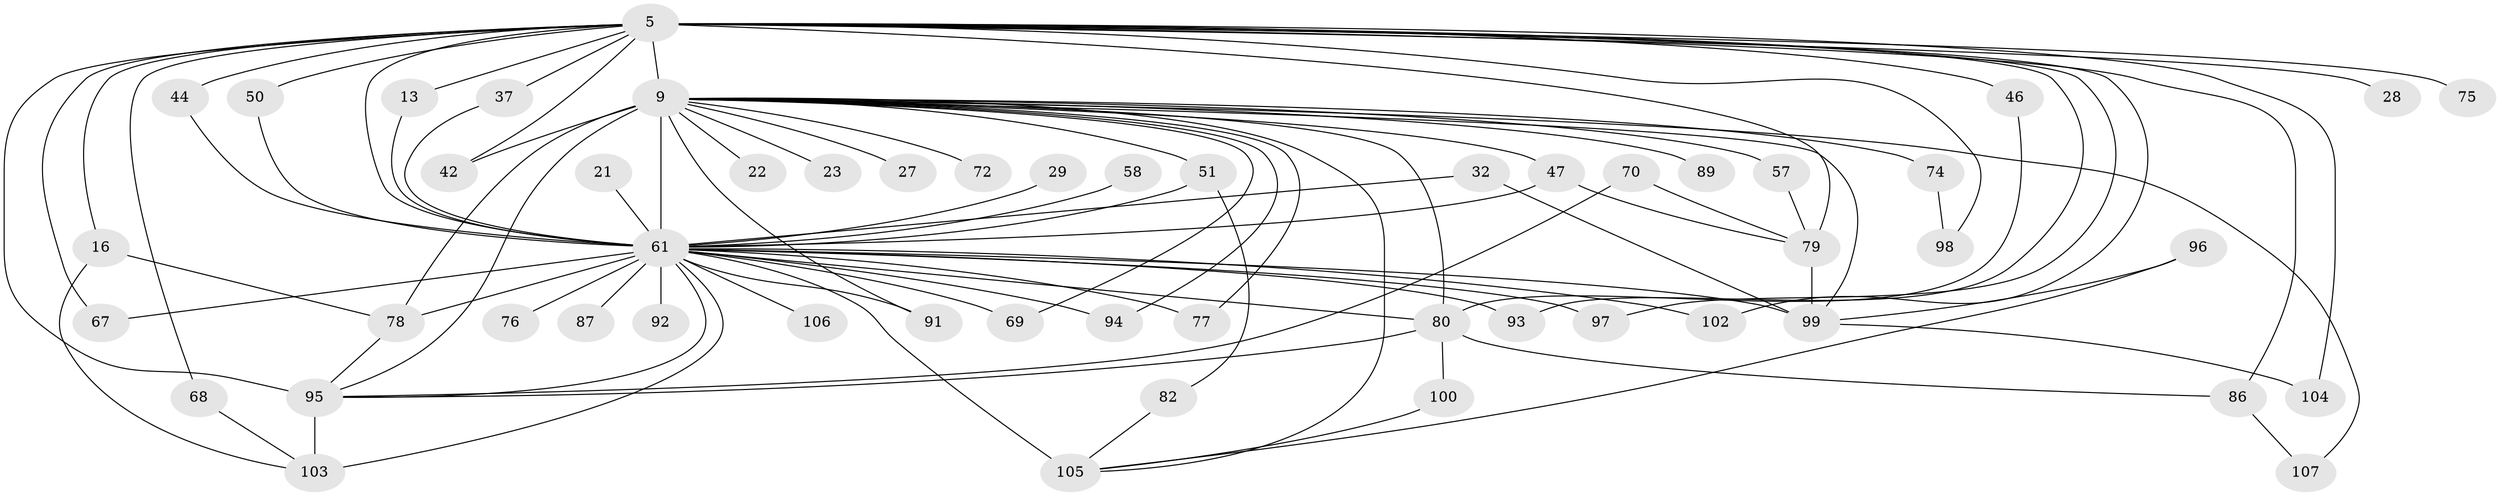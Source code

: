 // original degree distribution, {30: 0.009345794392523364, 18: 0.009345794392523364, 16: 0.009345794392523364, 22: 0.009345794392523364, 21: 0.009345794392523364, 20: 0.028037383177570093, 25: 0.009345794392523364, 24: 0.009345794392523364, 4: 0.07476635514018691, 2: 0.5420560747663551, 6: 0.028037383177570093, 3: 0.21495327102803738, 5: 0.037383177570093455, 7: 0.009345794392523364}
// Generated by graph-tools (version 1.1) at 2025/49/03/04/25 21:49:11]
// undirected, 53 vertices, 93 edges
graph export_dot {
graph [start="1"]
  node [color=gray90,style=filled];
  5 [super="+1"];
  9 [super="+6+3"];
  13;
  16;
  21;
  22;
  23;
  27;
  28;
  29;
  32 [super="+20+30"];
  37;
  42;
  44;
  46;
  47 [super="+45"];
  50;
  51 [super="+19"];
  57;
  58;
  61 [super="+34+52+10"];
  67;
  68;
  69;
  70;
  72;
  74;
  75;
  76 [super="+66"];
  77;
  78 [super="+15+55+33+35"];
  79 [super="+39"];
  80 [super="+73+71"];
  82;
  86 [super="+84"];
  87;
  89;
  91;
  92;
  93 [super="+48"];
  94 [super="+43+56"];
  95 [super="+83+88+64+25"];
  96;
  97;
  98;
  99 [super="+85"];
  100;
  102 [super="+60"];
  103 [super="+36"];
  104;
  105 [super="+101"];
  106;
  107;
  5 -- 9 [weight=8];
  5 -- 13;
  5 -- 28 [weight=2];
  5 -- 37;
  5 -- 44;
  5 -- 46 [weight=2];
  5 -- 50;
  5 -- 68;
  5 -- 75 [weight=2];
  5 -- 102;
  5 -- 67;
  5 -- 79 [weight=3];
  5 -- 16;
  5 -- 86 [weight=2];
  5 -- 97;
  5 -- 98;
  5 -- 104;
  5 -- 42;
  5 -- 61 [weight=9];
  5 -- 93;
  5 -- 95 [weight=7];
  9 -- 23 [weight=2];
  9 -- 42;
  9 -- 61 [weight=20];
  9 -- 69;
  9 -- 74 [weight=2];
  9 -- 91;
  9 -- 107;
  9 -- 72 [weight=2];
  9 -- 77;
  9 -- 78 [weight=4];
  9 -- 22 [weight=2];
  9 -- 27 [weight=2];
  9 -- 51 [weight=2];
  9 -- 89 [weight=2];
  9 -- 57;
  9 -- 94 [weight=2];
  9 -- 47;
  9 -- 95;
  9 -- 80 [weight=2];
  9 -- 105 [weight=2];
  9 -- 99;
  13 -- 61;
  16 -- 103;
  16 -- 78;
  21 -- 61 [weight=2];
  29 -- 61;
  32 -- 61 [weight=3];
  32 -- 99;
  37 -- 61;
  44 -- 61;
  46 -- 80;
  47 -- 61;
  47 -- 79;
  50 -- 61;
  51 -- 82;
  51 -- 61;
  57 -- 79;
  58 -- 61 [weight=2];
  61 -- 87 [weight=2];
  61 -- 92 [weight=2];
  61 -- 93 [weight=2];
  61 -- 97;
  61 -- 105 [weight=5];
  61 -- 106 [weight=2];
  61 -- 94 [weight=2];
  61 -- 80 [weight=2];
  61 -- 95 [weight=2];
  61 -- 67;
  61 -- 69;
  61 -- 76 [weight=3];
  61 -- 77;
  61 -- 78 [weight=3];
  61 -- 91;
  61 -- 102;
  61 -- 103 [weight=2];
  61 -- 99 [weight=2];
  68 -- 103;
  70 -- 79;
  70 -- 95;
  74 -- 98;
  78 -- 95;
  79 -- 99;
  80 -- 86;
  80 -- 95 [weight=2];
  80 -- 100;
  82 -- 105;
  86 -- 107;
  95 -- 103;
  96 -- 105;
  96 -- 99;
  99 -- 104;
  100 -- 105;
}
